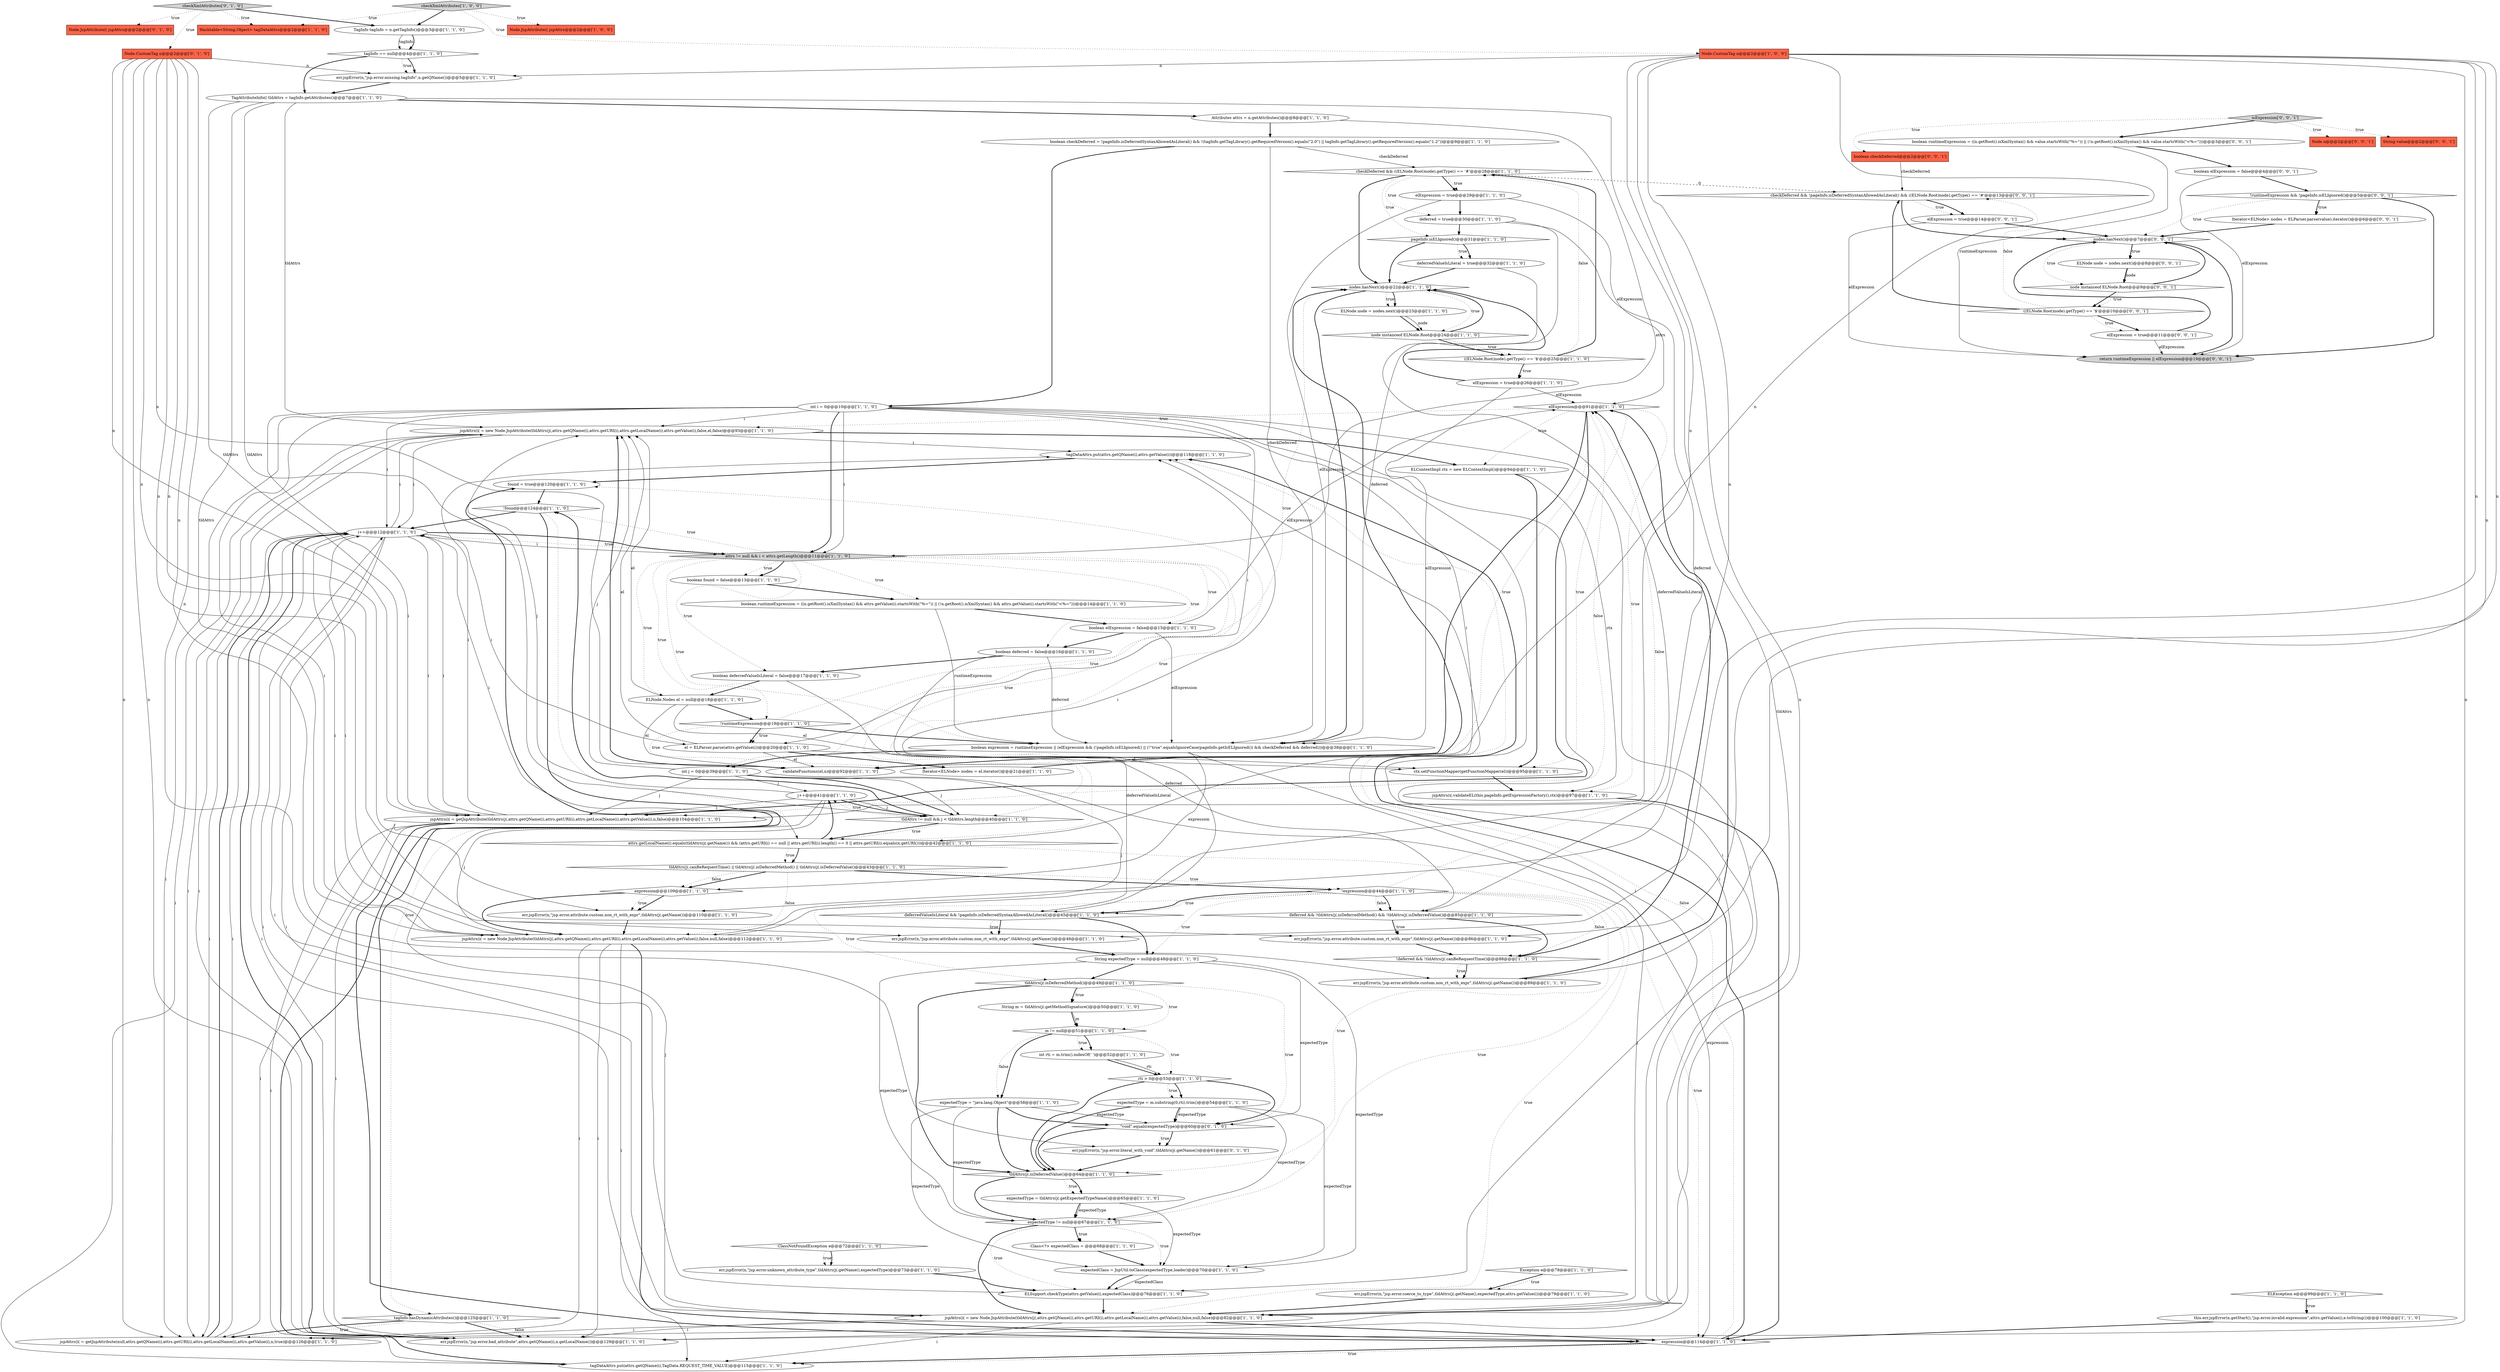 digraph {
21 [style = filled, label = "Attributes attrs = n.getAttributes()@@@8@@@['1', '1', '0']", fillcolor = white, shape = ellipse image = "AAA0AAABBB1BBB"];
87 [style = filled, label = "Node.JspAttribute(( jspAttrs@@@2@@@['0', '1', '0']", fillcolor = tomato, shape = box image = "AAA0AAABBB2BBB"];
54 [style = filled, label = "tagDataAttrs.put(attrs.getQName(i),attrs.getValue(i))@@@118@@@['1', '1', '0']", fillcolor = white, shape = ellipse image = "AAA0AAABBB1BBB"];
42 [style = filled, label = "err.jspError(n,\"jsp.error.missing.tagInfo\",n.getQName())@@@5@@@['1', '1', '0']", fillcolor = white, shape = ellipse image = "AAA0AAABBB1BBB"];
13 [style = filled, label = "rti > 0@@@53@@@['1', '1', '0']", fillcolor = white, shape = diamond image = "AAA0AAABBB1BBB"];
67 [style = filled, label = "jspAttrs(i( = new Node.JspAttribute(tldAttrs(j(,attrs.getQName(i),attrs.getURI(i),attrs.getLocalName(i),attrs.getValue(i),false,el,false)@@@93@@@['1', '1', '0']", fillcolor = white, shape = ellipse image = "AAA0AAABBB1BBB"];
31 [style = filled, label = "TagAttributeInfo(( tldAttrs = tagInfo.getAttributes()@@@7@@@['1', '1', '0']", fillcolor = white, shape = ellipse image = "AAA0AAABBB1BBB"];
50 [style = filled, label = "attrs.getLocalName(i).equals(tldAttrs(j(.getName()) && (attrs.getURI(i) == null || attrs.getURI(i).length() == 0 || attrs.getURI(i).equals(n.getURI()))@@@42@@@['1', '1', '0']", fillcolor = white, shape = diamond image = "AAA0AAABBB1BBB"];
24 [style = filled, label = "expression@@@114@@@['1', '1', '0']", fillcolor = white, shape = diamond image = "AAA0AAABBB1BBB"];
76 [style = filled, label = "Hashtable<String,Object> tagDataAttrs@@@2@@@['1', '1', '0']", fillcolor = tomato, shape = box image = "AAA0AAABBB1BBB"];
53 [style = filled, label = "i++@@@12@@@['1', '1', '0']", fillcolor = white, shape = ellipse image = "AAA0AAABBB1BBB"];
46 [style = filled, label = "jspAttrs(i( = getJspAttribute(null,attrs.getQName(i),attrs.getURI(i),attrs.getLocalName(i),attrs.getValue(i),n,true)@@@126@@@['1', '1', '0']", fillcolor = white, shape = ellipse image = "AAA0AAABBB1BBB"];
45 [style = filled, label = "tagDataAttrs.put(attrs.getQName(i),TagData.REQUEST_TIME_VALUE)@@@115@@@['1', '1', '0']", fillcolor = white, shape = ellipse image = "AAA0AAABBB1BBB"];
48 [style = filled, label = "err.jspError(n,\"jsp.error.attribute.custom.non_rt_with_expr\",tldAttrs(j(.getName())@@@110@@@['1', '1', '0']", fillcolor = white, shape = ellipse image = "AAA0AAABBB1BBB"];
23 [style = filled, label = "tldAttrs(j(.isDeferredMethod()@@@49@@@['1', '1', '0']", fillcolor = white, shape = diamond image = "AAA0AAABBB1BBB"];
39 [style = filled, label = "expectedClass = JspUtil.toClass(expectedType,loader)@@@70@@@['1', '1', '0']", fillcolor = white, shape = ellipse image = "AAA0AAABBB1BBB"];
37 [style = filled, label = "expression@@@109@@@['1', '1', '0']", fillcolor = white, shape = diamond image = "AAA0AAABBB1BBB"];
30 [style = filled, label = "checkDeferred && ((ELNode.Root)node).getType() == '#'@@@28@@@['1', '1', '0']", fillcolor = white, shape = diamond image = "AAA0AAABBB1BBB"];
6 [style = filled, label = "boolean elExpression = false@@@15@@@['1', '1', '0']", fillcolor = white, shape = ellipse image = "AAA0AAABBB1BBB"];
34 [style = filled, label = "deferredValueIsLiteral = true@@@32@@@['1', '1', '0']", fillcolor = white, shape = ellipse image = "AAA0AAABBB1BBB"];
8 [style = filled, label = "pageInfo.isELIgnored()@@@31@@@['1', '1', '0']", fillcolor = white, shape = diamond image = "AAA0AAABBB1BBB"];
104 [style = filled, label = "Node n@@@2@@@['0', '0', '1']", fillcolor = tomato, shape = box image = "AAA0AAABBB3BBB"];
100 [style = filled, label = "!runtimeExpression && !pageInfo.isELIgnored()@@@5@@@['0', '0', '1']", fillcolor = white, shape = diamond image = "AAA0AAABBB3BBB"];
96 [style = filled, label = "Iterator<ELNode> nodes = ELParser.parse(value).iterator()@@@6@@@['0', '0', '1']", fillcolor = white, shape = ellipse image = "AAA0AAABBB3BBB"];
3 [style = filled, label = "String expectedType = null@@@48@@@['1', '1', '0']", fillcolor = white, shape = ellipse image = "AAA0AAABBB1BBB"];
93 [style = filled, label = "((ELNode.Root)node).getType() == '$'@@@10@@@['0', '0', '1']", fillcolor = white, shape = diamond image = "AAA0AAABBB3BBB"];
14 [style = filled, label = "ELSupport.checkType(attrs.getValue(i),expectedClass)@@@76@@@['1', '1', '0']", fillcolor = white, shape = ellipse image = "AAA0AAABBB1BBB"];
0 [style = filled, label = "ELNode node = nodes.next()@@@23@@@['1', '1', '0']", fillcolor = white, shape = ellipse image = "AAA0AAABBB1BBB"];
78 [style = filled, label = "el = ELParser.parse(attrs.getValue(i))@@@20@@@['1', '1', '0']", fillcolor = white, shape = ellipse image = "AAA0AAABBB1BBB"];
40 [style = filled, label = "Node.CustomTag n@@@2@@@['1', '0', '0']", fillcolor = tomato, shape = box image = "AAA0AAABBB1BBB"];
55 [style = filled, label = "Iterator<ELNode> nodes = el.iterator()@@@21@@@['1', '1', '0']", fillcolor = white, shape = ellipse image = "AAA0AAABBB1BBB"];
71 [style = filled, label = "Class<?> expectedClass = @@@68@@@['1', '1', '0']", fillcolor = white, shape = ellipse image = "AAA0AAABBB1BBB"];
98 [style = filled, label = "boolean elExpression = false@@@4@@@['0', '0', '1']", fillcolor = white, shape = ellipse image = "AAA0AAABBB3BBB"];
68 [style = filled, label = "TagInfo tagInfo = n.getTagInfo()@@@3@@@['1', '1', '0']", fillcolor = white, shape = ellipse image = "AAA0AAABBB1BBB"];
69 [style = filled, label = "m != null@@@51@@@['1', '1', '0']", fillcolor = white, shape = diamond image = "AAA0AAABBB1BBB"];
64 [style = filled, label = "node instanceof ELNode.Root@@@24@@@['1', '1', '0']", fillcolor = white, shape = diamond image = "AAA0AAABBB1BBB"];
38 [style = filled, label = "boolean found = false@@@13@@@['1', '1', '0']", fillcolor = white, shape = ellipse image = "AAA0AAABBB1BBB"];
83 [style = filled, label = "j++@@@41@@@['1', '1', '0']", fillcolor = white, shape = ellipse image = "AAA0AAABBB1BBB"];
70 [style = filled, label = "tagInfo == null@@@4@@@['1', '1', '0']", fillcolor = white, shape = diamond image = "AAA0AAABBB1BBB"];
62 [style = filled, label = "err.jspError(n,\"jsp.error.coerce_to_type\",tldAttrs(j(.getName(),expectedType,attrs.getValue(i))@@@79@@@['1', '1', '0']", fillcolor = white, shape = ellipse image = "AAA0AAABBB1BBB"];
59 [style = filled, label = "expectedType = tldAttrs(j(.getExpectedTypeName()@@@65@@@['1', '1', '0']", fillcolor = white, shape = ellipse image = "AAA0AAABBB1BBB"];
65 [style = filled, label = "tagInfo.hasDynamicAttributes()@@@125@@@['1', '1', '0']", fillcolor = white, shape = diamond image = "AAA0AAABBB1BBB"];
99 [style = filled, label = "boolean checkDeferred@@@2@@@['0', '0', '1']", fillcolor = tomato, shape = box image = "AAA0AAABBB3BBB"];
32 [style = filled, label = "found = true@@@120@@@['1', '1', '0']", fillcolor = white, shape = ellipse image = "AAA0AAABBB1BBB"];
7 [style = filled, label = "boolean deferredValueIsLiteral = false@@@17@@@['1', '1', '0']", fillcolor = white, shape = ellipse image = "AAA0AAABBB1BBB"];
101 [style = filled, label = "node instanceof ELNode.Root@@@9@@@['0', '0', '1']", fillcolor = white, shape = diamond image = "AAA0AAABBB3BBB"];
18 [style = filled, label = "err.jspError(n,\"jsp.error.attribute.custom.non_rt_with_expr\",tldAttrs(j(.getName())@@@86@@@['1', '1', '0']", fillcolor = white, shape = ellipse image = "AAA0AAABBB1BBB"];
51 [style = filled, label = "jspAttrs(i( = new Node.JspAttribute(tldAttrs(j(,attrs.getQName(i),attrs.getURI(i),attrs.getLocalName(i),attrs.getValue(i),false,null,false)@@@82@@@['1', '1', '0']", fillcolor = white, shape = ellipse image = "AAA0AAABBB1BBB"];
60 [style = filled, label = "deferred && !tldAttrs(j(.isDeferredMethod() && !tldAttrs(j(.isDeferredValue()@@@85@@@['1', '1', '0']", fillcolor = white, shape = diamond image = "AAA0AAABBB1BBB"];
102 [style = filled, label = "elExpression = true@@@11@@@['0', '0', '1']", fillcolor = white, shape = ellipse image = "AAA0AAABBB3BBB"];
95 [style = filled, label = "elExpression = true@@@14@@@['0', '0', '1']", fillcolor = white, shape = ellipse image = "AAA0AAABBB3BBB"];
25 [style = filled, label = "!found@@@124@@@['1', '1', '0']", fillcolor = white, shape = diamond image = "AAA0AAABBB1BBB"];
82 [style = filled, label = "err.jspError(n,\"jsp.error.attribute.custom.non_rt_with_expr\",tldAttrs(j(.getName())@@@89@@@['1', '1', '0']", fillcolor = white, shape = ellipse image = "AAA0AAABBB1BBB"];
56 [style = filled, label = "int rti = m.trim().indexOf(' ')@@@52@@@['1', '1', '0']", fillcolor = white, shape = ellipse image = "AAA0AAABBB1BBB"];
80 [style = filled, label = "validateFunctions(el,n)@@@92@@@['1', '1', '0']", fillcolor = white, shape = ellipse image = "AAA0AAABBB1BBB"];
26 [style = filled, label = "expectedType != null@@@67@@@['1', '1', '0']", fillcolor = white, shape = diamond image = "AAA0AAABBB1BBB"];
91 [style = filled, label = "ELNode node = nodes.next()@@@8@@@['0', '0', '1']", fillcolor = white, shape = ellipse image = "AAA0AAABBB3BBB"];
88 [style = filled, label = "\"void\".equals(expectedType)@@@60@@@['0', '1', '0']", fillcolor = white, shape = diamond image = "AAA1AAABBB2BBB"];
66 [style = filled, label = "deferred = true@@@30@@@['1', '1', '0']", fillcolor = white, shape = ellipse image = "AAA0AAABBB1BBB"];
77 [style = filled, label = "jspAttrs(i(.validateEL(this.pageInfo.getExpressionFactory(),ctx)@@@97@@@['1', '1', '0']", fillcolor = white, shape = ellipse image = "AAA0AAABBB1BBB"];
92 [style = filled, label = "boolean runtimeExpression = ((n.getRoot().isXmlSyntax() && value.startsWith(\"%=\")) || (!n.getRoot().isXmlSyntax() && value.startsWith(\"<%=\")))@@@3@@@['0', '0', '1']", fillcolor = white, shape = ellipse image = "AAA0AAABBB3BBB"];
58 [style = filled, label = "ELNode.Nodes el = null@@@18@@@['1', '1', '0']", fillcolor = white, shape = ellipse image = "AAA0AAABBB1BBB"];
86 [style = filled, label = "err.jspError(n,\"jsp.error.literal_with_void\",tldAttrs(j(.getName())@@@61@@@['0', '1', '0']", fillcolor = white, shape = ellipse image = "AAA1AAABBB2BBB"];
16 [style = filled, label = "jspAttrs(i( = new Node.JspAttribute(tldAttrs(j(,attrs.getQName(i),attrs.getURI(i),attrs.getLocalName(i),attrs.getValue(i),false,null,false)@@@112@@@['1', '1', '0']", fillcolor = white, shape = ellipse image = "AAA0AAABBB1BBB"];
1 [style = filled, label = "err.jspError(n,\"jsp.error.attribute.custom.non_rt_with_expr\",tldAttrs(j(.getName())@@@46@@@['1', '1', '0']", fillcolor = white, shape = ellipse image = "AAA0AAABBB1BBB"];
11 [style = filled, label = "ClassNotFoundException e@@@72@@@['1', '1', '0']", fillcolor = white, shape = diamond image = "AAA0AAABBB1BBB"];
72 [style = filled, label = "ctx.setFunctionMapper(getFunctionMapper(el))@@@95@@@['1', '1', '0']", fillcolor = white, shape = ellipse image = "AAA0AAABBB1BBB"];
74 [style = filled, label = "elExpression = true@@@26@@@['1', '1', '0']", fillcolor = white, shape = ellipse image = "AAA0AAABBB1BBB"];
27 [style = filled, label = "nodes.hasNext()@@@22@@@['1', '1', '0']", fillcolor = white, shape = diamond image = "AAA0AAABBB1BBB"];
2 [style = filled, label = "boolean expression = runtimeExpression || (elExpression && (!pageInfo.isELIgnored() || (!\"true\".equalsIgnoreCase(pageInfo.getIsELIgnored()) && checkDeferred && deferred)))@@@38@@@['1', '1', '0']", fillcolor = white, shape = ellipse image = "AAA0AAABBB1BBB"];
89 [style = filled, label = "nodes.hasNext()@@@7@@@['0', '0', '1']", fillcolor = white, shape = diamond image = "AAA0AAABBB3BBB"];
28 [style = filled, label = "tldAttrs(j(.canBeRequestTime() || tldAttrs(j(.isDeferredMethod() || tldAttrs(j(.isDeferredValue()@@@43@@@['1', '1', '0']", fillcolor = white, shape = diamond image = "AAA0AAABBB1BBB"];
4 [style = filled, label = "err.jspError(n,\"jsp.error.bad_attribute\",attrs.getQName(i),n.getLocalName())@@@129@@@['1', '1', '0']", fillcolor = white, shape = ellipse image = "AAA0AAABBB1BBB"];
94 [style = filled, label = "checkDeferred && !pageInfo.isDeferredSyntaxAllowedAsLiteral() && ((ELNode.Root)node).getType() == '#'@@@13@@@['0', '0', '1']", fillcolor = white, shape = diamond image = "AAA0AAABBB3BBB"];
47 [style = filled, label = "expectedType = \"java.lang.Object\"@@@58@@@['1', '1', '0']", fillcolor = white, shape = ellipse image = "AAA0AAABBB1BBB"];
43 [style = filled, label = "tldAttrs(j(.isDeferredValue()@@@64@@@['1', '1', '0']", fillcolor = white, shape = diamond image = "AAA0AAABBB1BBB"];
33 [style = filled, label = "String m = tldAttrs(j(.getMethodSignature()@@@50@@@['1', '1', '0']", fillcolor = white, shape = ellipse image = "AAA0AAABBB1BBB"];
20 [style = filled, label = "ELException e@@@99@@@['1', '1', '0']", fillcolor = white, shape = diamond image = "AAA0AAABBB1BBB"];
103 [style = filled, label = "isExpression['0', '0', '1']", fillcolor = lightgray, shape = diamond image = "AAA0AAABBB3BBB"];
73 [style = filled, label = "Node.JspAttribute(( jspAttrs@@@2@@@['1', '0', '0']", fillcolor = tomato, shape = box image = "AAA0AAABBB1BBB"];
17 [style = filled, label = "expectedType = m.substring(0,rti).trim()@@@54@@@['1', '1', '0']", fillcolor = white, shape = ellipse image = "AAA0AAABBB1BBB"];
79 [style = filled, label = "((ELNode.Root)node).getType() == '$'@@@25@@@['1', '1', '0']", fillcolor = white, shape = diamond image = "AAA0AAABBB1BBB"];
90 [style = filled, label = "return runtimeExpression || elExpression@@@19@@@['0', '0', '1']", fillcolor = lightgray, shape = ellipse image = "AAA0AAABBB3BBB"];
85 [style = filled, label = "Node.CustomTag n@@@2@@@['0', '1', '0']", fillcolor = tomato, shape = box image = "AAA0AAABBB2BBB"];
29 [style = filled, label = "elExpression@@@91@@@['1', '1', '0']", fillcolor = white, shape = diamond image = "AAA0AAABBB1BBB"];
84 [style = filled, label = "checkXmlAttributes['0', '1', '0']", fillcolor = lightgray, shape = diamond image = "AAA0AAABBB2BBB"];
49 [style = filled, label = "Exception e@@@78@@@['1', '1', '0']", fillcolor = white, shape = diamond image = "AAA0AAABBB1BBB"];
52 [style = filled, label = "this.err.jspError(n.getStart(),\"jsp.error.invalid.expression\",attrs.getValue(i),e.toString())@@@100@@@['1', '1', '0']", fillcolor = white, shape = ellipse image = "AAA0AAABBB1BBB"];
57 [style = filled, label = "err.jspError(n,\"jsp.error.unknown_attribute_type\",tldAttrs(j(.getName(),expectedType)@@@73@@@['1', '1', '0']", fillcolor = white, shape = ellipse image = "AAA0AAABBB1BBB"];
81 [style = filled, label = "boolean runtimeExpression = ((n.getRoot().isXmlSyntax() && attrs.getValue(i).startsWith(\"%=\")) || (!n.getRoot().isXmlSyntax() && attrs.getValue(i).startsWith(\"<%=\")))@@@14@@@['1', '1', '0']", fillcolor = white, shape = ellipse image = "AAA0AAABBB1BBB"];
9 [style = filled, label = "deferredValueIsLiteral && !pageInfo.isDeferredSyntaxAllowedAsLiteral()@@@45@@@['1', '1', '0']", fillcolor = white, shape = diamond image = "AAA0AAABBB1BBB"];
63 [style = filled, label = "!runtimeExpression@@@19@@@['1', '1', '0']", fillcolor = white, shape = diamond image = "AAA0AAABBB1BBB"];
35 [style = filled, label = "boolean checkDeferred = !pageInfo.isDeferredSyntaxAllowedAsLiteral() && !(tagInfo.getTagLibrary().getRequiredVersion().equals(\"2.0\") || tagInfo.getTagLibrary().getRequiredVersion().equals(\"1.2\"))@@@9@@@['1', '1', '0']", fillcolor = white, shape = ellipse image = "AAA0AAABBB1BBB"];
44 [style = filled, label = "ELContextImpl ctx = new ELContextImpl()@@@94@@@['1', '1', '0']", fillcolor = white, shape = ellipse image = "AAA0AAABBB1BBB"];
22 [style = filled, label = "checkXmlAttributes['1', '0', '0']", fillcolor = lightgray, shape = diamond image = "AAA0AAABBB1BBB"];
41 [style = filled, label = "elExpression = true@@@29@@@['1', '1', '0']", fillcolor = white, shape = ellipse image = "AAA0AAABBB1BBB"];
12 [style = filled, label = "tldAttrs != null && j < tldAttrs.length@@@40@@@['1', '1', '0']", fillcolor = white, shape = diamond image = "AAA0AAABBB1BBB"];
75 [style = filled, label = "int j = 0@@@39@@@['1', '1', '0']", fillcolor = white, shape = ellipse image = "AAA0AAABBB1BBB"];
15 [style = filled, label = "jspAttrs(i( = getJspAttribute(tldAttrs(j(,attrs.getQName(i),attrs.getURI(i),attrs.getLocalName(i),attrs.getValue(i),n,false)@@@104@@@['1', '1', '0']", fillcolor = white, shape = ellipse image = "AAA0AAABBB1BBB"];
61 [style = filled, label = "boolean deferred = false@@@16@@@['1', '1', '0']", fillcolor = white, shape = ellipse image = "AAA0AAABBB1BBB"];
19 [style = filled, label = "!deferred && !tldAttrs(j(.canBeRequestTime()@@@88@@@['1', '1', '0']", fillcolor = white, shape = diamond image = "AAA0AAABBB1BBB"];
97 [style = filled, label = "String value@@@2@@@['0', '0', '1']", fillcolor = tomato, shape = box image = "AAA0AAABBB3BBB"];
10 [style = filled, label = "attrs != null && i < attrs.getLength()@@@11@@@['1', '1', '0']", fillcolor = lightgray, shape = diamond image = "AAA0AAABBB1BBB"];
5 [style = filled, label = "int i = 0@@@10@@@['1', '1', '0']", fillcolor = white, shape = ellipse image = "AAA0AAABBB1BBB"];
36 [style = filled, label = "!expression@@@44@@@['1', '1', '0']", fillcolor = white, shape = diamond image = "AAA0AAABBB1BBB"];
7->9 [style = solid, label="deferredValueIsLiteral"];
103->92 [style = bold, label=""];
35->2 [style = solid, label="checkDeferred"];
40->48 [style = solid, label="n"];
95->89 [style = bold, label=""];
10->7 [style = dotted, label="true"];
31->16 [style = solid, label="tldAttrs"];
26->39 [style = dotted, label="true"];
15->46 [style = solid, label="i"];
30->94 [style = dashed, label="0"];
20->52 [style = bold, label=""];
10->6 [style = dotted, label="true"];
3->26 [style = solid, label="expectedType"];
50->83 [style = bold, label=""];
59->26 [style = bold, label=""];
37->16 [style = bold, label=""];
19->82 [style = dotted, label="true"];
66->2 [style = solid, label="deferred"];
101->89 [style = bold, label=""];
37->48 [style = bold, label=""];
16->45 [style = solid, label="i"];
84->76 [style = dotted, label="true"];
17->88 [style = bold, label=""];
8->34 [style = dotted, label="true"];
60->18 [style = dotted, label="true"];
10->53 [style = dotted, label="true"];
24->45 [style = bold, label=""];
63->2 [style = bold, label=""];
8->27 [style = bold, label=""];
27->64 [style = dotted, label="true"];
94->89 [style = bold, label=""];
65->46 [style = dotted, label="true"];
67->54 [style = solid, label="i"];
53->16 [style = solid, label="i"];
86->43 [style = bold, label=""];
79->30 [style = dotted, label="false"];
36->23 [style = dotted, label="true"];
10->81 [style = dotted, label="true"];
69->47 [style = bold, label=""];
78->55 [style = bold, label=""];
5->4 [style = solid, label="i"];
15->24 [style = bold, label=""];
51->54 [style = solid, label="i"];
98->90 [style = solid, label="elExpression"];
56->13 [style = bold, label=""];
85->18 [style = solid, label="n"];
58->80 [style = solid, label="el"];
16->4 [style = solid, label="i"];
48->16 [style = bold, label=""];
64->79 [style = bold, label=""];
32->25 [style = bold, label=""];
98->100 [style = bold, label=""];
6->29 [style = solid, label="elExpression"];
4->53 [style = bold, label=""];
47->26 [style = solid, label="expectedType"];
49->62 [style = bold, label=""];
103->97 [style = dotted, label="true"];
85->86 [style = solid, label="n"];
67->4 [style = solid, label="i"];
22->68 [style = bold, label=""];
67->53 [style = solid, label="i"];
0->64 [style = bold, label=""];
56->13 [style = solid, label="rti"];
102->90 [style = solid, label="elExpression"];
16->53 [style = solid, label="i"];
94->95 [style = bold, label=""];
20->52 [style = dotted, label="true"];
85->1 [style = solid, label="n"];
29->67 [style = dotted, label="true"];
78->72 [style = solid, label="el"];
31->67 [style = solid, label="tldAttrs"];
75->12 [style = solid, label="j"];
49->62 [style = dotted, label="true"];
92->90 [style = solid, label="runtimeExpression"];
70->42 [style = dotted, label="true"];
10->38 [style = dotted, label="true"];
101->93 [style = bold, label=""];
36->43 [style = dotted, label="true"];
53->67 [style = solid, label="i"];
70->42 [style = bold, label=""];
60->19 [style = bold, label=""];
60->18 [style = bold, label=""];
50->32 [style = dotted, label="true"];
9->1 [style = bold, label=""];
83->12 [style = bold, label=""];
100->96 [style = dotted, label="true"];
88->43 [style = bold, label=""];
16->54 [style = solid, label="i"];
5->67 [style = solid, label="i"];
30->66 [style = dotted, label="true"];
50->28 [style = bold, label=""];
43->59 [style = dotted, label="true"];
89->101 [style = dotted, label="true"];
5->10 [style = solid, label="i"];
69->56 [style = bold, label=""];
24->54 [style = dotted, label="false"];
40->82 [style = solid, label="n"];
11->57 [style = dotted, label="true"];
68->70 [style = solid, label="tagInfo"];
71->39 [style = bold, label=""];
10->38 [style = bold, label=""];
17->26 [style = solid, label="expectedType"];
85->82 [style = solid, label="n"];
12->83 [style = dotted, label="true"];
39->14 [style = bold, label=""];
69->47 [style = dotted, label="false"];
5->15 [style = solid, label="i"];
93->94 [style = dotted, label="false"];
5->50 [style = solid, label="i"];
10->61 [style = dotted, label="true"];
26->71 [style = dotted, label="true"];
29->77 [style = dotted, label="true"];
23->43 [style = bold, label=""];
85->4 [style = solid, label="n"];
59->26 [style = solid, label="expectedType"];
55->27 [style = bold, label=""];
82->29 [style = bold, label=""];
79->74 [style = dotted, label="true"];
99->94 [style = solid, label="checkDeferred"];
65->4 [style = dotted, label="false"];
72->77 [style = bold, label=""];
5->51 [style = solid, label="i"];
93->102 [style = bold, label=""];
21->10 [style = solid, label="attrs"];
62->51 [style = bold, label=""];
40->80 [style = solid, label="n"];
22->40 [style = dotted, label="true"];
63->27 [style = dotted, label="true"];
13->17 [style = bold, label=""];
84->68 [style = bold, label=""];
6->2 [style = solid, label="elExpression"];
44->72 [style = bold, label=""];
17->39 [style = solid, label="expectedType"];
0->64 [style = solid, label="node"];
46->53 [style = bold, label=""];
84->87 [style = dotted, label="true"];
29->15 [style = dotted, label="false"];
83->12 [style = solid, label="j"];
83->16 [style = solid, label="j"];
63->78 [style = bold, label=""];
21->35 [style = bold, label=""];
17->88 [style = solid, label="expectedType"];
23->33 [style = dotted, label="true"];
79->30 [style = bold, label=""];
33->69 [style = solid, label="m"];
40->4 [style = solid, label="n"];
22->73 [style = dotted, label="true"];
16->24 [style = bold, label=""];
25->65 [style = bold, label=""];
42->31 [style = bold, label=""];
2->37 [style = solid, label="expression"];
100->89 [style = dotted, label="true"];
40->18 [style = solid, label="n"];
64->79 [style = dotted, label="true"];
23->69 [style = dotted, label="true"];
65->46 [style = bold, label=""];
36->9 [style = bold, label=""];
18->19 [style = bold, label=""];
83->51 [style = solid, label="j"];
63->78 [style = dotted, label="true"];
83->67 [style = solid, label="j"];
44->77 [style = solid, label="ctx"];
58->67 [style = solid, label="el"];
2->24 [style = solid, label="expression"];
81->2 [style = solid, label="runtimeExpression"];
10->63 [style = dotted, label="true"];
45->32 [style = bold, label=""];
39->14 [style = solid, label="expectedClass"];
31->12 [style = solid, label="tldAttrs"];
5->46 [style = solid, label="i"];
16->46 [style = solid, label="i"];
51->53 [style = solid, label="i"];
11->57 [style = bold, label=""];
3->23 [style = bold, label=""];
15->4 [style = solid, label="i"];
88->86 [style = dotted, label="true"];
37->48 [style = dotted, label="true"];
26->14 [style = dotted, label="true"];
25->65 [style = dotted, label="true"];
22->76 [style = dotted, label="true"];
54->32 [style = bold, label=""];
36->51 [style = dotted, label="true"];
94->95 [style = dotted, label="true"];
27->0 [style = dotted, label="true"];
64->27 [style = bold, label=""];
28->36 [style = dotted, label="true"];
51->4 [style = solid, label="i"];
24->45 [style = dotted, label="true"];
65->4 [style = bold, label=""];
67->45 [style = solid, label="i"];
31->21 [style = bold, label=""];
68->70 [style = bold, label=""];
47->43 [style = bold, label=""];
13->88 [style = bold, label=""];
59->39 [style = solid, label="expectedType"];
79->74 [style = bold, label=""];
36->19 [style = dotted, label="false"];
57->14 [style = bold, label=""];
24->54 [style = bold, label=""];
51->24 [style = bold, label=""];
38->81 [style = bold, label=""];
36->26 [style = dotted, label="true"];
35->5 [style = bold, label=""];
53->15 [style = solid, label="i"];
40->42 [style = solid, label="n"];
26->71 [style = bold, label=""];
53->46 [style = solid, label="i"];
89->91 [style = dotted, label="true"];
36->60 [style = bold, label=""];
75->15 [style = solid, label="j"];
3->88 [style = solid, label="expectedType"];
33->69 [style = bold, label=""];
67->44 [style = bold, label=""];
91->101 [style = bold, label=""];
67->46 [style = solid, label="i"];
12->50 [style = bold, label=""];
84->85 [style = dotted, label="true"];
41->29 [style = solid, label="elExpression"];
53->4 [style = solid, label="i"];
12->50 [style = dotted, label="true"];
15->45 [style = solid, label="i"];
96->89 [style = bold, label=""];
50->28 [style = dotted, label="true"];
52->24 [style = bold, label=""];
40->46 [style = solid, label="n"];
61->2 [style = solid, label="deferred"];
91->101 [style = solid, label="node"];
35->30 [style = solid, label="checkDeferred"];
40->1 [style = solid, label="n"];
31->15 [style = solid, label="tldAttrs"];
93->94 [style = bold, label=""];
28->16 [style = dotted, label="false"];
51->45 [style = solid, label="i"];
29->72 [style = dotted, label="true"];
53->10 [style = bold, label=""];
80->67 [style = bold, label=""];
83->15 [style = solid, label="j"];
53->50 [style = solid, label="i"];
69->56 [style = dotted, label="true"];
85->42 [style = solid, label="n"];
61->60 [style = solid, label="deferred"];
100->96 [style = bold, label=""];
43->59 [style = bold, label=""];
81->6 [style = bold, label=""];
85->80 [style = solid, label="n"];
93->102 [style = dotted, label="true"];
77->24 [style = bold, label=""];
29->80 [style = dotted, label="true"];
85->46 [style = solid, label="n"];
89->90 [style = bold, label=""];
31->51 [style = solid, label="tldAttrs"];
78->67 [style = solid, label="el"];
10->25 [style = dotted, label="true"];
53->51 [style = solid, label="i"];
2->75 [style = bold, label=""];
78->80 [style = solid, label="el"];
43->26 [style = bold, label=""];
103->104 [style = dotted, label="true"];
23->88 [style = dotted, label="true"];
53->78 [style = solid, label="i"];
27->2 [style = bold, label=""];
5->14 [style = solid, label="i"];
34->27 [style = bold, label=""];
12->25 [style = bold, label=""];
63->55 [style = dotted, label="true"];
10->75 [style = dotted, label="true"];
10->12 [style = dotted, label="true"];
29->80 [style = bold, label=""];
30->41 [style = bold, label=""];
101->93 [style = dotted, label="true"];
30->27 [style = bold, label=""];
47->88 [style = bold, label=""];
5->53 [style = solid, label="i"];
74->27 [style = bold, label=""];
19->29 [style = bold, label=""];
85->48 [style = solid, label="n"];
85->15 [style = solid, label="n"];
5->78 [style = solid, label="i"];
89->91 [style = bold, label=""];
74->29 [style = solid, label="elExpression"];
53->14 [style = solid, label="i"];
26->51 [style = bold, label=""];
10->58 [style = dotted, label="true"];
36->60 [style = dotted, label="false"];
58->72 [style = solid, label="el"];
30->8 [style = dotted, label="true"];
6->61 [style = bold, label=""];
41->2 [style = solid, label="elExpression"];
23->33 [style = bold, label=""];
9->1 [style = dotted, label="true"];
50->24 [style = dotted, label="true"];
19->82 [style = bold, label=""];
5->16 [style = solid, label="i"];
13->43 [style = bold, label=""];
75->83 [style = solid, label="j"];
41->66 [style = bold, label=""];
46->53 [style = solid, label="i"];
88->86 [style = bold, label=""];
69->13 [style = dotted, label="true"];
75->12 [style = bold, label=""];
3->39 [style = solid, label="expectedType"];
40->15 [style = solid, label="n"];
15->53 [style = solid, label="i"];
15->54 [style = solid, label="i"];
29->44 [style = dotted, label="true"];
58->63 [style = bold, label=""];
75->51 [style = solid, label="j"];
13->17 [style = dotted, label="true"];
47->88 [style = solid, label="expectedType"];
7->58 [style = bold, label=""];
66->60 [style = solid, label="deferred"];
36->9 [style = dotted, label="true"];
51->46 [style = solid, label="i"];
10->2 [style = dotted, label="true"];
14->51 [style = bold, label=""];
75->16 [style = solid, label="j"];
36->3 [style = dotted, label="true"];
75->67 [style = solid, label="j"];
17->43 [style = bold, label=""];
47->39 [style = solid, label="expectedType"];
27->0 [style = bold, label=""];
9->3 [style = bold, label=""];
100->90 [style = bold, label=""];
36->29 [style = dotted, label="false"];
74->2 [style = solid, label="elExpression"];
66->8 [style = bold, label=""];
5->10 [style = bold, label=""];
95->90 [style = solid, label="elExpression"];
25->53 [style = bold, label=""];
8->34 [style = bold, label=""];
92->98 [style = bold, label=""];
103->99 [style = dotted, label="true"];
34->9 [style = solid, label="deferredValueIsLiteral"];
70->31 [style = bold, label=""];
1->3 [style = bold, label=""];
28->36 [style = bold, label=""];
102->89 [style = bold, label=""];
28->37 [style = bold, label=""];
53->10 [style = solid, label="i"];
30->41 [style = dotted, label="true"];
29->15 [style = bold, label=""];
61->7 [style = bold, label=""];
28->37 [style = dotted, label="false"];
}
